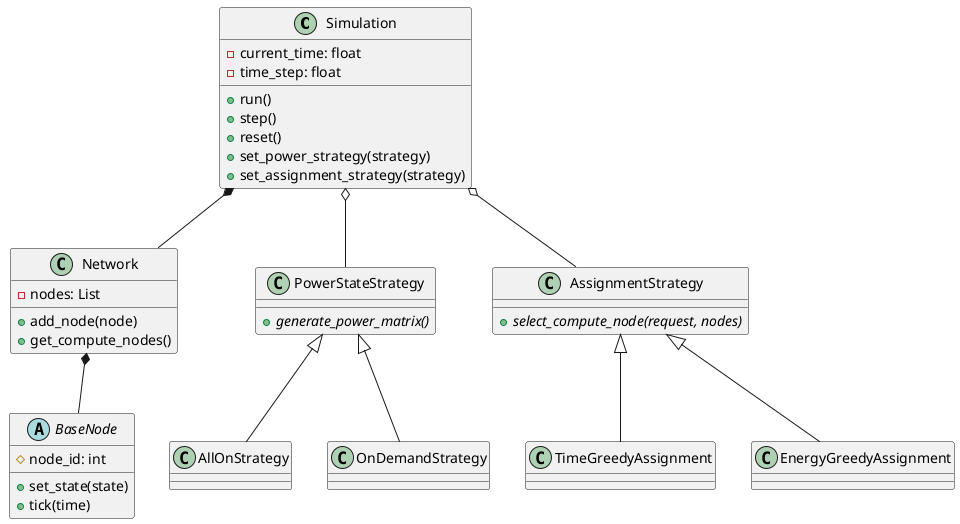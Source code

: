 @startuml simplified class diagram

' Core Components
class Simulation {
  - current_time: float
  - time_step: float
  + run()
  + step()
  + reset()
  + set_power_strategy(strategy)
  + set_assignment_strategy(strategy)
}

class Network {
  - nodes: List
  + add_node(node)
  + get_compute_nodes()
}

abstract class BaseNode {
  # node_id: int
  + set_state(state)
  + tick(time)
}

class PowerStateStrategy {
  + {abstract} generate_power_matrix()
}

class AssignmentStrategy {
  + {abstract} select_compute_node(request, nodes)
}

' Simplified Strategy Implementations
class AllOnStrategy extends PowerStateStrategy
class OnDemandStrategy extends PowerStateStrategy

class TimeGreedyAssignment extends AssignmentStrategy
class EnergyGreedyAssignment extends AssignmentStrategy

' Relationships
Simulation *-- Network
Simulation o-- AssignmentStrategy
Simulation o-- PowerStateStrategy
Network *-- BaseNode
@enduml

